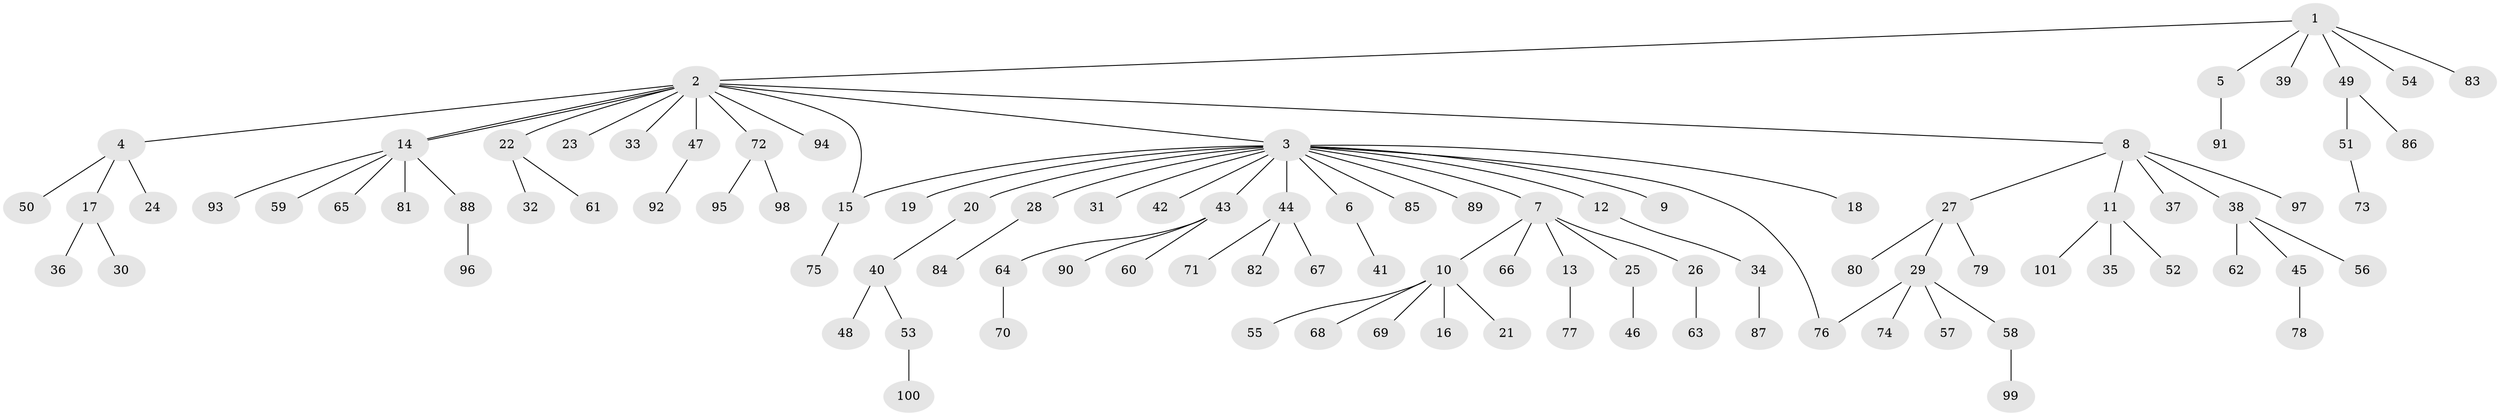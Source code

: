 // coarse degree distribution, {5: 0.0684931506849315, 27: 0.0136986301369863, 2: 0.1232876712328767, 1: 0.6986301369863014, 6: 0.0273972602739726, 3: 0.0684931506849315}
// Generated by graph-tools (version 1.1) at 2025/52/02/27/25 19:52:00]
// undirected, 101 vertices, 103 edges
graph export_dot {
graph [start="1"]
  node [color=gray90,style=filled];
  1;
  2;
  3;
  4;
  5;
  6;
  7;
  8;
  9;
  10;
  11;
  12;
  13;
  14;
  15;
  16;
  17;
  18;
  19;
  20;
  21;
  22;
  23;
  24;
  25;
  26;
  27;
  28;
  29;
  30;
  31;
  32;
  33;
  34;
  35;
  36;
  37;
  38;
  39;
  40;
  41;
  42;
  43;
  44;
  45;
  46;
  47;
  48;
  49;
  50;
  51;
  52;
  53;
  54;
  55;
  56;
  57;
  58;
  59;
  60;
  61;
  62;
  63;
  64;
  65;
  66;
  67;
  68;
  69;
  70;
  71;
  72;
  73;
  74;
  75;
  76;
  77;
  78;
  79;
  80;
  81;
  82;
  83;
  84;
  85;
  86;
  87;
  88;
  89;
  90;
  91;
  92;
  93;
  94;
  95;
  96;
  97;
  98;
  99;
  100;
  101;
  1 -- 2;
  1 -- 5;
  1 -- 39;
  1 -- 49;
  1 -- 54;
  1 -- 83;
  2 -- 3;
  2 -- 4;
  2 -- 8;
  2 -- 14;
  2 -- 14;
  2 -- 15;
  2 -- 22;
  2 -- 23;
  2 -- 33;
  2 -- 47;
  2 -- 72;
  2 -- 94;
  3 -- 6;
  3 -- 7;
  3 -- 9;
  3 -- 12;
  3 -- 15;
  3 -- 18;
  3 -- 19;
  3 -- 20;
  3 -- 28;
  3 -- 31;
  3 -- 42;
  3 -- 43;
  3 -- 44;
  3 -- 76;
  3 -- 85;
  3 -- 89;
  4 -- 17;
  4 -- 24;
  4 -- 50;
  5 -- 91;
  6 -- 41;
  7 -- 10;
  7 -- 13;
  7 -- 25;
  7 -- 26;
  7 -- 66;
  8 -- 11;
  8 -- 27;
  8 -- 37;
  8 -- 38;
  8 -- 97;
  10 -- 16;
  10 -- 21;
  10 -- 55;
  10 -- 68;
  10 -- 69;
  11 -- 35;
  11 -- 52;
  11 -- 101;
  12 -- 34;
  13 -- 77;
  14 -- 59;
  14 -- 65;
  14 -- 81;
  14 -- 88;
  14 -- 93;
  15 -- 75;
  17 -- 30;
  17 -- 36;
  20 -- 40;
  22 -- 32;
  22 -- 61;
  25 -- 46;
  26 -- 63;
  27 -- 29;
  27 -- 79;
  27 -- 80;
  28 -- 84;
  29 -- 57;
  29 -- 58;
  29 -- 74;
  29 -- 76;
  34 -- 87;
  38 -- 45;
  38 -- 56;
  38 -- 62;
  40 -- 48;
  40 -- 53;
  43 -- 60;
  43 -- 64;
  43 -- 90;
  44 -- 67;
  44 -- 71;
  44 -- 82;
  45 -- 78;
  47 -- 92;
  49 -- 51;
  49 -- 86;
  51 -- 73;
  53 -- 100;
  58 -- 99;
  64 -- 70;
  72 -- 95;
  72 -- 98;
  88 -- 96;
}
